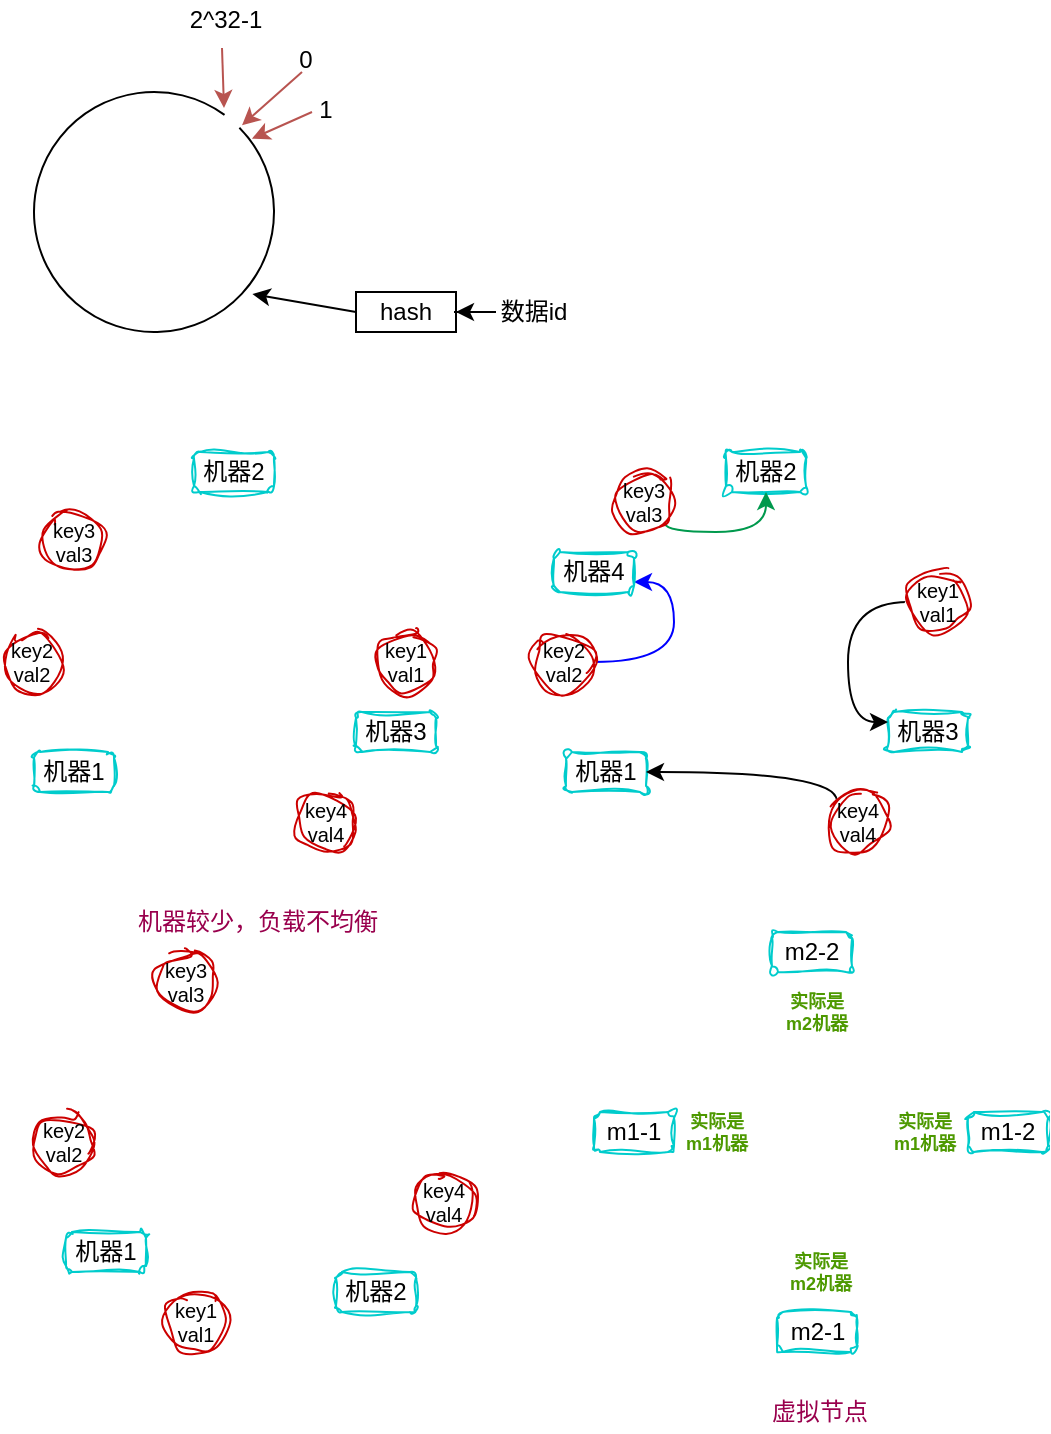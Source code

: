 <mxfile version="24.0.7" type="github">
  <diagram name="第 1 页" id="eQK8iN9wtmOXh5SC_Mzd">
    <mxGraphModel dx="581" dy="310" grid="1" gridSize="10" guides="1" tooltips="1" connect="1" arrows="1" fold="1" page="1" pageScale="1" pageWidth="827" pageHeight="1169" math="0" shadow="0">
      <root>
        <mxCell id="0" />
        <mxCell id="1" parent="0" />
        <mxCell id="s7bBKaesX8yj2osPY7Zz-1" value="" style="verticalLabelPosition=bottom;verticalAlign=top;html=1;shape=mxgraph.basic.arc;startAngle=0.126;endAngle=0.1;" vertex="1" parent="1">
          <mxGeometry x="290" y="110" width="120" height="120" as="geometry" />
        </mxCell>
        <mxCell id="s7bBKaesX8yj2osPY7Zz-2" value="" style="endArrow=classic;html=1;rounded=0;fillColor=#f8cecc;strokeColor=#b85450;" edge="1" parent="1">
          <mxGeometry width="50" height="50" relative="1" as="geometry">
            <mxPoint x="424" y="100" as="sourcePoint" />
            <mxPoint x="394" y="126.667" as="targetPoint" />
            <Array as="points" />
          </mxGeometry>
        </mxCell>
        <mxCell id="s7bBKaesX8yj2osPY7Zz-3" value="0" style="text;html=1;align=center;verticalAlign=middle;whiteSpace=wrap;rounded=0;" vertex="1" parent="1">
          <mxGeometry x="411" y="84" width="30" height="20" as="geometry" />
        </mxCell>
        <mxCell id="s7bBKaesX8yj2osPY7Zz-4" value="" style="endArrow=classic;html=1;rounded=0;fillColor=#f8cecc;strokeColor=#b85450;" edge="1" parent="1">
          <mxGeometry width="50" height="50" relative="1" as="geometry">
            <mxPoint x="429" y="120" as="sourcePoint" />
            <mxPoint x="399" y="133.333" as="targetPoint" />
            <Array as="points" />
          </mxGeometry>
        </mxCell>
        <mxCell id="s7bBKaesX8yj2osPY7Zz-5" value="1" style="text;html=1;align=center;verticalAlign=middle;whiteSpace=wrap;rounded=0;" vertex="1" parent="1">
          <mxGeometry x="421" y="109" width="30" height="20" as="geometry" />
        </mxCell>
        <mxCell id="s7bBKaesX8yj2osPY7Zz-6" value="" style="endArrow=classic;html=1;rounded=0;fillColor=#f8cecc;strokeColor=#b85450;" edge="1" parent="1">
          <mxGeometry width="50" height="50" relative="1" as="geometry">
            <mxPoint x="384" y="88" as="sourcePoint" />
            <mxPoint x="385" y="118.003" as="targetPoint" />
            <Array as="points" />
          </mxGeometry>
        </mxCell>
        <mxCell id="s7bBKaesX8yj2osPY7Zz-7" value="2^32-1" style="text;html=1;align=center;verticalAlign=middle;whiteSpace=wrap;rounded=0;" vertex="1" parent="1">
          <mxGeometry x="351" y="64" width="70" height="20" as="geometry" />
        </mxCell>
        <mxCell id="s7bBKaesX8yj2osPY7Zz-8" value="hash" style="rounded=0;whiteSpace=wrap;html=1;" vertex="1" parent="1">
          <mxGeometry x="451" y="210" width="50" height="20" as="geometry" />
        </mxCell>
        <mxCell id="s7bBKaesX8yj2osPY7Zz-10" style="edgeStyle=orthogonalEdgeStyle;rounded=0;orthogonalLoop=1;jettySize=auto;html=1;entryX=1;entryY=0.5;entryDx=0;entryDy=0;" edge="1" parent="1" source="s7bBKaesX8yj2osPY7Zz-9" target="s7bBKaesX8yj2osPY7Zz-8">
          <mxGeometry relative="1" as="geometry" />
        </mxCell>
        <mxCell id="s7bBKaesX8yj2osPY7Zz-9" value="数据id" style="text;html=1;align=center;verticalAlign=middle;whiteSpace=wrap;rounded=0;" vertex="1" parent="1">
          <mxGeometry x="520" y="212.5" width="40" height="15" as="geometry" />
        </mxCell>
        <mxCell id="s7bBKaesX8yj2osPY7Zz-11" style="rounded=0;orthogonalLoop=1;jettySize=auto;html=1;exitX=0;exitY=0.5;exitDx=0;exitDy=0;entryX=0.91;entryY=0.842;entryDx=0;entryDy=0;entryPerimeter=0;" edge="1" parent="1" source="s7bBKaesX8yj2osPY7Zz-8" target="s7bBKaesX8yj2osPY7Zz-1">
          <mxGeometry relative="1" as="geometry" />
        </mxCell>
        <mxCell id="s7bBKaesX8yj2osPY7Zz-12" value="" style="verticalLabelPosition=bottom;verticalAlign=top;html=1;shape=mxgraph.basic.arc;startAngle=0.1;endAngle=0.1;" vertex="1" parent="1">
          <mxGeometry x="291" y="300" width="189" height="190" as="geometry" />
        </mxCell>
        <mxCell id="s7bBKaesX8yj2osPY7Zz-15" value="机器1" style="rounded=1;whiteSpace=wrap;html=1;sketch=1;curveFitting=1;jiggle=2;strokeColor=#00CCCC;" vertex="1" parent="1">
          <mxGeometry x="290" y="440" width="40" height="20" as="geometry" />
        </mxCell>
        <mxCell id="s7bBKaesX8yj2osPY7Zz-16" value="机器2" style="rounded=1;whiteSpace=wrap;html=1;sketch=1;curveFitting=1;jiggle=2;strokeColor=#00CCCC;" vertex="1" parent="1">
          <mxGeometry x="370" y="290" width="40" height="20" as="geometry" />
        </mxCell>
        <mxCell id="s7bBKaesX8yj2osPY7Zz-17" value="机器3" style="rounded=1;whiteSpace=wrap;html=1;sketch=1;curveFitting=1;jiggle=2;strokeColor=#00CCCC;" vertex="1" parent="1">
          <mxGeometry x="451" y="420" width="40" height="20" as="geometry" />
        </mxCell>
        <mxCell id="s7bBKaesX8yj2osPY7Zz-18" value="key2&lt;div&gt;val2&lt;/div&gt;" style="ellipse;whiteSpace=wrap;html=1;aspect=fixed;fontSize=10;sketch=1;curveFitting=1;jiggle=2;strokeColor=#CC0000;" vertex="1" parent="1">
          <mxGeometry x="274" y="380" width="30" height="30" as="geometry" />
        </mxCell>
        <mxCell id="s7bBKaesX8yj2osPY7Zz-19" value="key3&lt;div&gt;val3&lt;/div&gt;" style="ellipse;whiteSpace=wrap;html=1;aspect=fixed;fontSize=10;sketch=1;curveFitting=1;jiggle=2;strokeColor=#CC0000;" vertex="1" parent="1">
          <mxGeometry x="295" y="320" width="30" height="30" as="geometry" />
        </mxCell>
        <mxCell id="s7bBKaesX8yj2osPY7Zz-20" value="key4&lt;div&gt;val4&lt;/div&gt;" style="ellipse;whiteSpace=wrap;html=1;aspect=fixed;fontSize=10;sketch=1;curveFitting=1;jiggle=2;strokeColor=#CC0000;" vertex="1" parent="1">
          <mxGeometry x="421" y="460" width="30" height="30" as="geometry" />
        </mxCell>
        <mxCell id="s7bBKaesX8yj2osPY7Zz-21" value="key1&lt;div&gt;val1&lt;/div&gt;" style="ellipse;whiteSpace=wrap;html=1;aspect=fixed;fontSize=10;sketch=1;curveFitting=1;jiggle=2;strokeColor=#CC0000;" vertex="1" parent="1">
          <mxGeometry x="461" y="380" width="30" height="30" as="geometry" />
        </mxCell>
        <mxCell id="s7bBKaesX8yj2osPY7Zz-26" value="" style="verticalLabelPosition=bottom;verticalAlign=top;html=1;shape=mxgraph.basic.arc;startAngle=0.1;endAngle=0.1;" vertex="1" parent="1">
          <mxGeometry x="557" y="300" width="189" height="190" as="geometry" />
        </mxCell>
        <mxCell id="s7bBKaesX8yj2osPY7Zz-27" value="机器1" style="rounded=1;whiteSpace=wrap;html=1;sketch=1;curveFitting=1;jiggle=2;strokeColor=#00CCCC;" vertex="1" parent="1">
          <mxGeometry x="556" y="440" width="40" height="20" as="geometry" />
        </mxCell>
        <mxCell id="s7bBKaesX8yj2osPY7Zz-28" value="机器2" style="rounded=1;whiteSpace=wrap;html=1;sketch=1;curveFitting=1;jiggle=2;strokeColor=#00CCCC;" vertex="1" parent="1">
          <mxGeometry x="636" y="290" width="40" height="20" as="geometry" />
        </mxCell>
        <mxCell id="s7bBKaesX8yj2osPY7Zz-29" value="机器3" style="rounded=1;whiteSpace=wrap;html=1;sketch=1;curveFitting=1;jiggle=2;strokeColor=#00CCCC;" vertex="1" parent="1">
          <mxGeometry x="717" y="420" width="40" height="20" as="geometry" />
        </mxCell>
        <mxCell id="s7bBKaesX8yj2osPY7Zz-36" style="edgeStyle=orthogonalEdgeStyle;rounded=0;orthogonalLoop=1;jettySize=auto;html=1;exitX=1;exitY=0.5;exitDx=0;exitDy=0;entryX=1;entryY=0.75;entryDx=0;entryDy=0;curved=1;strokeColor=#0000FF;" edge="1" parent="1" source="s7bBKaesX8yj2osPY7Zz-30" target="s7bBKaesX8yj2osPY7Zz-34">
          <mxGeometry relative="1" as="geometry" />
        </mxCell>
        <mxCell id="s7bBKaesX8yj2osPY7Zz-30" value="key2&lt;div&gt;val2&lt;/div&gt;" style="ellipse;whiteSpace=wrap;html=1;aspect=fixed;fontSize=10;sketch=1;curveFitting=1;jiggle=2;strokeColor=#CC0000;" vertex="1" parent="1">
          <mxGeometry x="540" y="380" width="30" height="30" as="geometry" />
        </mxCell>
        <mxCell id="s7bBKaesX8yj2osPY7Zz-37" style="edgeStyle=orthogonalEdgeStyle;rounded=0;orthogonalLoop=1;jettySize=auto;html=1;exitX=1;exitY=1;exitDx=0;exitDy=0;entryX=0.5;entryY=1;entryDx=0;entryDy=0;curved=1;strokeColor=#00994D;" edge="1" parent="1" source="s7bBKaesX8yj2osPY7Zz-31" target="s7bBKaesX8yj2osPY7Zz-28">
          <mxGeometry relative="1" as="geometry">
            <Array as="points">
              <mxPoint x="606" y="330" />
              <mxPoint x="656" y="330" />
            </Array>
          </mxGeometry>
        </mxCell>
        <mxCell id="s7bBKaesX8yj2osPY7Zz-31" value="key3&lt;div&gt;val3&lt;/div&gt;" style="ellipse;whiteSpace=wrap;html=1;aspect=fixed;fontSize=10;sketch=1;curveFitting=1;jiggle=2;strokeColor=#CC0000;" vertex="1" parent="1">
          <mxGeometry x="580" y="300" width="30" height="30" as="geometry" />
        </mxCell>
        <mxCell id="s7bBKaesX8yj2osPY7Zz-38" style="edgeStyle=orthogonalEdgeStyle;rounded=0;orthogonalLoop=1;jettySize=auto;html=1;exitX=0;exitY=0;exitDx=0;exitDy=0;entryX=1;entryY=0.5;entryDx=0;entryDy=0;curved=1;" edge="1" parent="1" source="s7bBKaesX8yj2osPY7Zz-32" target="s7bBKaesX8yj2osPY7Zz-27">
          <mxGeometry relative="1" as="geometry">
            <Array as="points">
              <mxPoint x="691" y="450" />
            </Array>
          </mxGeometry>
        </mxCell>
        <mxCell id="s7bBKaesX8yj2osPY7Zz-32" value="key4&lt;div&gt;val4&lt;/div&gt;" style="ellipse;whiteSpace=wrap;html=1;aspect=fixed;fontSize=10;sketch=1;curveFitting=1;jiggle=2;strokeColor=#CC0000;" vertex="1" parent="1">
          <mxGeometry x="687" y="460" width="30" height="30" as="geometry" />
        </mxCell>
        <mxCell id="s7bBKaesX8yj2osPY7Zz-39" style="edgeStyle=orthogonalEdgeStyle;rounded=0;orthogonalLoop=1;jettySize=auto;html=1;exitX=0;exitY=0.5;exitDx=0;exitDy=0;entryX=0;entryY=0.25;entryDx=0;entryDy=0;curved=1;" edge="1" parent="1" source="s7bBKaesX8yj2osPY7Zz-33" target="s7bBKaesX8yj2osPY7Zz-29">
          <mxGeometry relative="1" as="geometry" />
        </mxCell>
        <mxCell id="s7bBKaesX8yj2osPY7Zz-33" value="key1&lt;div&gt;val1&lt;/div&gt;" style="ellipse;whiteSpace=wrap;html=1;aspect=fixed;fontSize=10;sketch=1;curveFitting=1;jiggle=2;strokeColor=#CC0000;" vertex="1" parent="1">
          <mxGeometry x="727" y="350" width="30" height="30" as="geometry" />
        </mxCell>
        <mxCell id="s7bBKaesX8yj2osPY7Zz-34" value="机器4" style="rounded=1;whiteSpace=wrap;html=1;sketch=1;curveFitting=1;jiggle=2;strokeColor=#00CCCC;" vertex="1" parent="1">
          <mxGeometry x="550" y="340" width="40" height="20" as="geometry" />
        </mxCell>
        <mxCell id="s7bBKaesX8yj2osPY7Zz-40" value="" style="verticalLabelPosition=bottom;verticalAlign=top;html=1;shape=mxgraph.basic.arc;startAngle=0.1;endAngle=0.1;" vertex="1" parent="1">
          <mxGeometry x="307" y="540" width="189" height="190" as="geometry" />
        </mxCell>
        <mxCell id="s7bBKaesX8yj2osPY7Zz-41" value="机器1" style="rounded=1;whiteSpace=wrap;html=1;sketch=1;curveFitting=1;jiggle=2;strokeColor=#00CCCC;" vertex="1" parent="1">
          <mxGeometry x="306" y="680" width="40" height="20" as="geometry" />
        </mxCell>
        <mxCell id="s7bBKaesX8yj2osPY7Zz-42" value="机器2" style="rounded=1;whiteSpace=wrap;html=1;sketch=1;curveFitting=1;jiggle=2;strokeColor=#00CCCC;" vertex="1" parent="1">
          <mxGeometry x="441" y="700" width="40" height="20" as="geometry" />
        </mxCell>
        <mxCell id="s7bBKaesX8yj2osPY7Zz-44" value="key2&lt;div&gt;val2&lt;/div&gt;" style="ellipse;whiteSpace=wrap;html=1;aspect=fixed;fontSize=10;sketch=1;curveFitting=1;jiggle=2;strokeColor=#CC0000;" vertex="1" parent="1">
          <mxGeometry x="290" y="620" width="30" height="30" as="geometry" />
        </mxCell>
        <mxCell id="s7bBKaesX8yj2osPY7Zz-45" value="key3&lt;div&gt;val3&lt;/div&gt;" style="ellipse;whiteSpace=wrap;html=1;aspect=fixed;fontSize=10;sketch=1;curveFitting=1;jiggle=2;strokeColor=#CC0000;" vertex="1" parent="1">
          <mxGeometry x="351" y="540" width="30" height="30" as="geometry" />
        </mxCell>
        <mxCell id="s7bBKaesX8yj2osPY7Zz-46" value="key4&lt;div&gt;val4&lt;/div&gt;" style="ellipse;whiteSpace=wrap;html=1;aspect=fixed;fontSize=10;sketch=1;curveFitting=1;jiggle=2;strokeColor=#CC0000;" vertex="1" parent="1">
          <mxGeometry x="480" y="650" width="30" height="30" as="geometry" />
        </mxCell>
        <mxCell id="s7bBKaesX8yj2osPY7Zz-47" value="key1&lt;div&gt;val1&lt;/div&gt;" style="ellipse;whiteSpace=wrap;html=1;aspect=fixed;fontSize=10;sketch=1;curveFitting=1;jiggle=2;strokeColor=#CC0000;" vertex="1" parent="1">
          <mxGeometry x="356" y="710" width="30" height="30" as="geometry" />
        </mxCell>
        <mxCell id="s7bBKaesX8yj2osPY7Zz-48" value="" style="verticalLabelPosition=bottom;verticalAlign=top;html=1;shape=mxgraph.basic.arc;startAngle=0.1;endAngle=0.1;" vertex="1" parent="1">
          <mxGeometry x="587" y="540" width="189" height="190" as="geometry" />
        </mxCell>
        <mxCell id="s7bBKaesX8yj2osPY7Zz-49" value="m1-1" style="rounded=1;whiteSpace=wrap;html=1;sketch=1;curveFitting=1;jiggle=2;strokeColor=#00CCCC;" vertex="1" parent="1">
          <mxGeometry x="570" y="620" width="40" height="20" as="geometry" />
        </mxCell>
        <mxCell id="s7bBKaesX8yj2osPY7Zz-50" value="m2-1" style="rounded=1;whiteSpace=wrap;html=1;sketch=1;curveFitting=1;jiggle=2;strokeColor=#00CCCC;" vertex="1" parent="1">
          <mxGeometry x="661.5" y="720" width="40" height="20" as="geometry" />
        </mxCell>
        <mxCell id="s7bBKaesX8yj2osPY7Zz-55" value="机器较少，负载不均衡" style="text;html=1;align=center;verticalAlign=middle;whiteSpace=wrap;rounded=0;fontColor=#99004D;" vertex="1" parent="1">
          <mxGeometry x="332.5" y="515" width="138" height="20" as="geometry" />
        </mxCell>
        <mxCell id="s7bBKaesX8yj2osPY7Zz-56" value="虚拟节点" style="text;html=1;align=center;verticalAlign=middle;whiteSpace=wrap;rounded=0;fontColor=#99004D;" vertex="1" parent="1">
          <mxGeometry x="614" y="760" width="138" height="20" as="geometry" />
        </mxCell>
        <mxCell id="s7bBKaesX8yj2osPY7Zz-57" value="m1-2" style="rounded=1;whiteSpace=wrap;html=1;sketch=1;curveFitting=1;jiggle=2;strokeColor=#00CCCC;" vertex="1" parent="1">
          <mxGeometry x="757" y="620" width="40" height="20" as="geometry" />
        </mxCell>
        <mxCell id="s7bBKaesX8yj2osPY7Zz-58" value="m2-2" style="rounded=1;whiteSpace=wrap;html=1;sketch=1;curveFitting=1;jiggle=2;strokeColor=#00CCCC;" vertex="1" parent="1">
          <mxGeometry x="659" y="530" width="40" height="20" as="geometry" />
        </mxCell>
        <mxCell id="s7bBKaesX8yj2osPY7Zz-60" value="实际是m1机器" style="text;html=1;align=center;verticalAlign=middle;whiteSpace=wrap;rounded=0;fontSize=9;fontColor=#4D9900;fontStyle=1" vertex="1" parent="1">
          <mxGeometry x="612.5" y="620" width="37" height="20" as="geometry" />
        </mxCell>
        <mxCell id="s7bBKaesX8yj2osPY7Zz-61" value="实际是m2机器" style="text;html=1;align=center;verticalAlign=middle;whiteSpace=wrap;rounded=0;fontSize=9;fontColor=#4D9900;fontStyle=1" vertex="1" parent="1">
          <mxGeometry x="663" y="560" width="37" height="20" as="geometry" />
        </mxCell>
        <mxCell id="s7bBKaesX8yj2osPY7Zz-62" value="实际是m2机器" style="text;html=1;align=center;verticalAlign=middle;whiteSpace=wrap;rounded=0;fontSize=9;fontColor=#4D9900;fontStyle=1" vertex="1" parent="1">
          <mxGeometry x="664.5" y="690" width="37" height="20" as="geometry" />
        </mxCell>
        <mxCell id="s7bBKaesX8yj2osPY7Zz-63" value="实际是m1机器" style="text;html=1;align=center;verticalAlign=middle;whiteSpace=wrap;rounded=0;fontSize=9;fontColor=#4D9900;fontStyle=1" vertex="1" parent="1">
          <mxGeometry x="717" y="620" width="37" height="20" as="geometry" />
        </mxCell>
      </root>
    </mxGraphModel>
  </diagram>
</mxfile>
